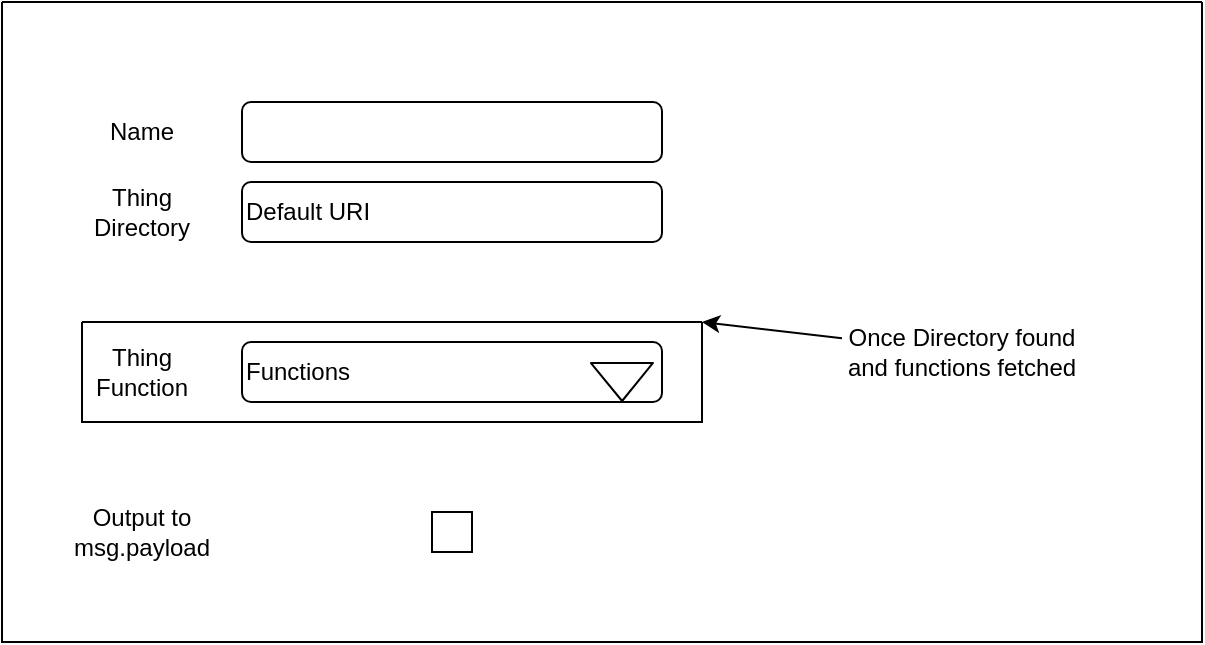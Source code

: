 <mxfile>
    <diagram id="I_KmOu4I3v8x4PC2eD0c" name="Page-1">
        <mxGraphModel dx="1556" dy="692" grid="1" gridSize="10" guides="1" tooltips="1" connect="1" arrows="1" fold="1" page="1" pageScale="1" pageWidth="1169" pageHeight="827" math="0" shadow="0">
            <root>
                <mxCell id="0"/>
                <mxCell id="1" parent="0"/>
                <mxCell id="2" value="" style="swimlane;startSize=0;fontSize=18;" vertex="1" parent="1">
                    <mxGeometry x="40" y="40" width="600" height="320" as="geometry"/>
                </mxCell>
                <mxCell id="4" value="Name" style="text;html=1;strokeColor=none;fillColor=none;align=center;verticalAlign=middle;whiteSpace=wrap;rounded=0;" vertex="1" parent="2">
                    <mxGeometry x="40" y="50" width="60" height="30" as="geometry"/>
                </mxCell>
                <mxCell id="6" value="Thing Directory" style="text;html=1;strokeColor=none;fillColor=none;align=center;verticalAlign=middle;whiteSpace=wrap;rounded=0;" vertex="1" parent="2">
                    <mxGeometry x="40" y="90" width="60" height="30" as="geometry"/>
                </mxCell>
                <mxCell id="8" value="Thing Function" style="text;html=1;strokeColor=none;fillColor=none;align=center;verticalAlign=middle;whiteSpace=wrap;rounded=0;" vertex="1" parent="2">
                    <mxGeometry x="40" y="170" width="60" height="30" as="geometry"/>
                </mxCell>
                <mxCell id="9" value="" style="swimlane;startSize=0;" vertex="1" parent="2">
                    <mxGeometry x="40" y="160" width="310" height="50" as="geometry"/>
                </mxCell>
                <mxCell id="20" value="Functions" style="rounded=1;whiteSpace=wrap;html=1;align=left;" vertex="1" parent="9">
                    <mxGeometry x="80" y="10" width="210" height="30" as="geometry"/>
                </mxCell>
                <mxCell id="23" value="" style="shape=flexArrow;endArrow=classic;html=1;entryX=0.905;entryY=1;entryDx=0;entryDy=0;entryPerimeter=0;" edge="1" parent="9" target="20">
                    <mxGeometry width="50" height="50" relative="1" as="geometry">
                        <mxPoint x="270" y="20" as="sourcePoint"/>
                        <mxPoint x="290" y="20" as="targetPoint"/>
                    </mxGeometry>
                </mxCell>
                <mxCell id="10" value="Output to msg.payload" style="text;html=1;strokeColor=none;fillColor=none;align=center;verticalAlign=middle;whiteSpace=wrap;rounded=0;" vertex="1" parent="2">
                    <mxGeometry x="40" y="250" width="60" height="30" as="geometry"/>
                </mxCell>
                <mxCell id="11" value="" style="rounded=1;whiteSpace=wrap;html=1;" vertex="1" parent="2">
                    <mxGeometry x="120" y="50" width="210" height="30" as="geometry"/>
                </mxCell>
                <mxCell id="19" value="Default URI" style="rounded=1;whiteSpace=wrap;html=1;align=left;" vertex="1" parent="2">
                    <mxGeometry x="120" y="90" width="210" height="30" as="geometry"/>
                </mxCell>
                <mxCell id="22" style="edgeStyle=none;html=1;entryX=1;entryY=0;entryDx=0;entryDy=0;" edge="1" parent="2" source="21" target="9">
                    <mxGeometry relative="1" as="geometry"/>
                </mxCell>
                <mxCell id="21" value="Once Directory found and functions fetched" style="text;html=1;strokeColor=none;fillColor=none;align=center;verticalAlign=middle;whiteSpace=wrap;rounded=0;" vertex="1" parent="2">
                    <mxGeometry x="420" y="160" width="120" height="30" as="geometry"/>
                </mxCell>
                <mxCell id="24" value="" style="whiteSpace=wrap;html=1;aspect=fixed;" vertex="1" parent="2">
                    <mxGeometry x="215" y="255" width="20" height="20" as="geometry"/>
                </mxCell>
            </root>
        </mxGraphModel>
    </diagram>
</mxfile>